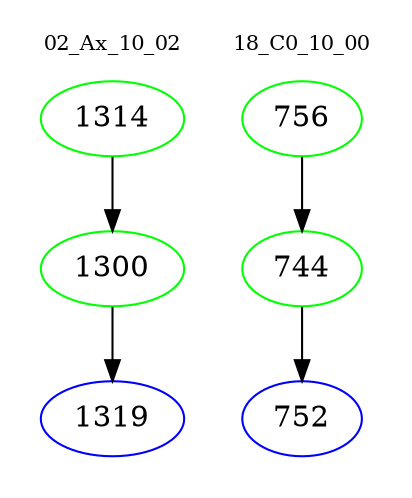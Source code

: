 digraph{
subgraph cluster_0 {
color = white
label = "02_Ax_10_02";
fontsize=10;
T0_1314 [label="1314", color="green"]
T0_1314 -> T0_1300 [color="black"]
T0_1300 [label="1300", color="green"]
T0_1300 -> T0_1319 [color="black"]
T0_1319 [label="1319", color="blue"]
}
subgraph cluster_1 {
color = white
label = "18_C0_10_00";
fontsize=10;
T1_756 [label="756", color="green"]
T1_756 -> T1_744 [color="black"]
T1_744 [label="744", color="green"]
T1_744 -> T1_752 [color="black"]
T1_752 [label="752", color="blue"]
}
}

